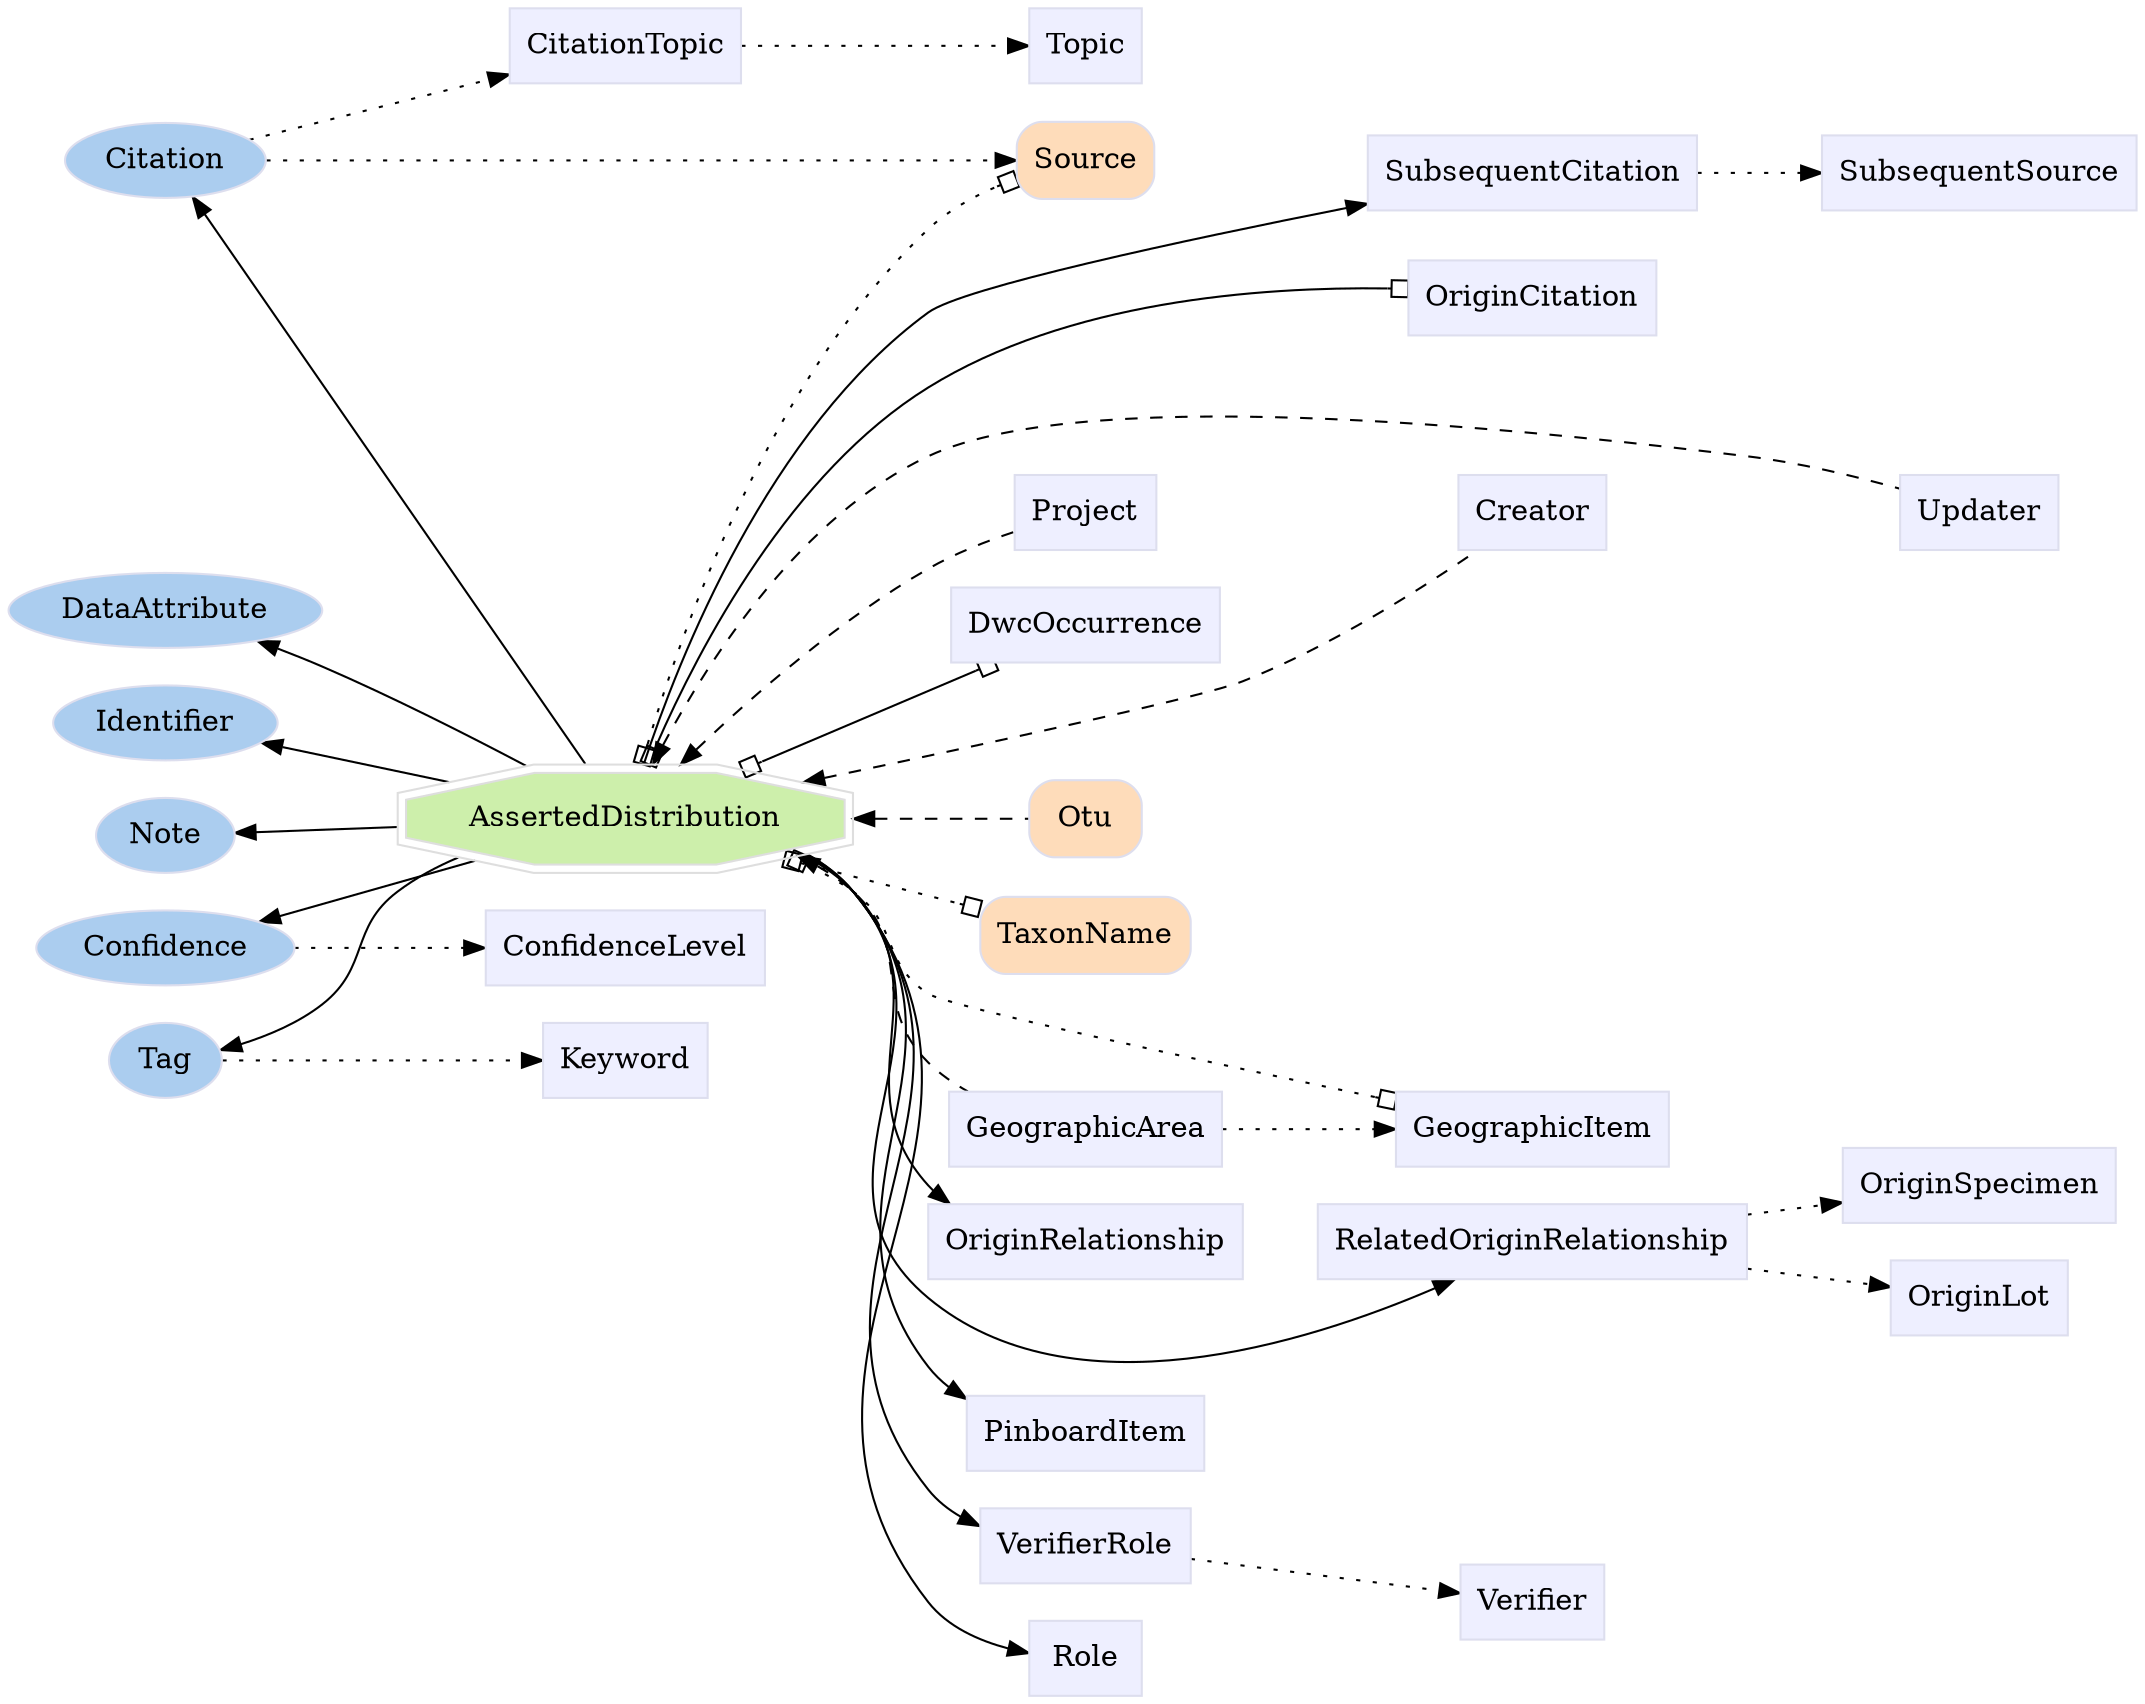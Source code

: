 digraph AssertedDistribution {
	graph [bb="0,0,848.79,809",
		label="",
		outputorder=edgesfirst,
		rankdir=LR
	];
	node [label="\N"];
	subgraph annotator_cluster {
		graph [rank=min];
		Citation	[color="#dddeee",
			fillcolor="#abcdef",
			group=annotator,
			height=0.5,
			href="/develop/Data/models.html#citation",
			label=Citation,
			pos="59.145,736",
			shape=oval,
			style=filled,
			target=_top,
			width=1.0832];
		Confidence	[color="#dddeee",
			fillcolor="#abcdef",
			group=annotator,
			height=0.5,
			href="/develop/Data/models.html#confidence",
			label=Confidence,
			pos="59.145,362",
			shape=oval,
			style=filled,
			target=_top,
			width=1.4082];
		DataAttribute	[color="#dddeee",
			fillcolor="#abcdef",
			group=annotator,
			height=0.5,
			href="/develop/Data/models.html#data-attribute",
			label=DataAttribute,
			pos="59.145,524",
			shape=oval,
			style=filled,
			target=_top,
			width=1.6429];
		Identifier	[color="#dddeee",
			fillcolor="#abcdef",
			group=annotator,
			height=0.5,
			href="/develop/Data/models.html#identifier",
			label=Identifier,
			pos="59.145,470",
			shape=oval,
			style=filled,
			target=_top,
			width=1.1916];
		Tag	[color="#dddeee",
			fillcolor="#abcdef",
			group=annotator,
			height=0.5,
			href="/develop/Data/models.html#tag",
			label=Tag,
			pos="59.145,308",
			shape=oval,
			style=filled,
			target=_top,
			width=0.75];
		Note	[color="#dddeee",
			fillcolor="#abcdef",
			group=annotator,
			height=0.5,
			href="/develop/Data/models.html#note",
			label=Note,
			pos="59.145,416",
			shape=oval,
			style=filled,
			target=_top,
			width=0.77632];
	}
	subgraph core {
		AssertedDistribution	[color="#dedede",
			fillcolor="#cdefab",
			group=target,
			height=0.61111,
			href="/develop/Data/models.html#asserted-distribution",
			label=AssertedDistribution,
			pos="249.04,420",
			shape=doubleoctagon,
			style=filled,
			target=_top,
			width=2.632];
		Source	[color="#dddeee",
			fillcolor="#fedcba",
			group=core,
			height=0.51389,
			href="/develop/Data/models.html#source",
			label=Source,
			pos="439.79,736",
			shape=Mrecord,
			style=filled,
			target=_top,
			width=0.75];
		Otu	[color="#dddeee",
			fillcolor="#fedcba",
			group=core,
			height=0.51389,
			href="/develop/Data/models.html#otu",
			label=Otu,
			pos="439.79,420",
			shape=Mrecord,
			style=filled,
			target=_top,
			width=0.75];
		TaxonName	[color="#dddeee",
			fillcolor="#fedcba",
			group=core,
			height=0.51389,
			href="/develop/Data/models.html#taxon-name",
			label=TaxonName,
			pos="439.79,365",
			shape=Mrecord,
			style=filled,
			target=_top,
			width=1.1667];
	}
	subgraph supporting {
		CitationTopic	[color="#dddeee",
			fillcolor="#eeefff",
			group=supporting,
			height=0.5,
			href="/develop/Data/models.html#citation-topic",
			label=CitationTopic,
			pos="249.04,791",
			shape=box,
			style=filled,
			target=_top,
			width=1.2778];
		ConfidenceLevel	[color="#dddeee",
			fillcolor="#eeefff",
			group=supporting,
			height=0.5,
			href="/develop/Data/models.html#confidence-level",
			label=ConfidenceLevel,
			pos="249.04,362",
			shape=box,
			style=filled,
			target=_top,
			width=1.5139];
		GeographicArea	[color="#dddeee",
			fillcolor="#eeefff",
			group=supporting,
			height=0.5,
			href="/develop/Data/models.html#geographic-area",
			label=GeographicArea,
			pos="439.79,272",
			shape=box,
			style=filled,
			target=_top,
			width=1.4722];
		GeographicItem	[color="#dddeee",
			fillcolor="#eeefff",
			group=supporting,
			height=0.5,
			href="/develop/Data/models.html#geographic-item",
			label=GeographicItem,
			pos="616.29,272",
			shape=box,
			style=filled,
			target=_top,
			width=1.4583];
		Keyword	[color="#dddeee",
			fillcolor="#eeefff",
			group=supporting,
			height=0.5,
			href="/develop/Data/models.html#keyword",
			label=Keyword,
			pos="249.04,308",
			shape=box,
			style=filled,
			target=_top,
			width=0.93056];
		RelatedOriginRelationship	[color="#dddeee",
			fillcolor="#eeefff",
			group=supporting,
			height=0.5,
			href="/develop/Data/models.html#related-origin-relationship",
			label=RelatedOriginRelationship,
			pos="616.29,218",
			shape=box,
			style=filled,
			target=_top,
			width=2.2361];
		OriginLot	[color="#dddeee",
			fillcolor="#eeefff",
			group=supporting,
			height=0.5,
			href="/develop/Data/models.html#origin-lot",
			label=OriginLot,
			pos="790.79,191",
			shape=box,
			style=filled,
			target=_top,
			width=0.98611];
		OriginRelationship	[color="#dddeee",
			fillcolor="#eeefff",
			group=supporting,
			height=0.5,
			href="/develop/Data/models.html#origin-relationship",
			label=OriginRelationship,
			pos="439.79,218",
			shape=box,
			style=filled,
			target=_top,
			width=1.6667];
		OriginSpecimen	[color="#dddeee",
			fillcolor="#eeefff",
			group=supporting,
			height=0.5,
			href="/develop/Data/models.html#origin-specimen",
			label=OriginSpecimen,
			pos="790.79,245",
			shape=box,
			style=filled,
			target=_top,
			width=1.4722];
		PinboardItem	[color="#dddeee",
			fillcolor="#eeefff",
			group=supporting,
			height=0.5,
			href="/develop/Data/models.html#pinboard-item",
			label=PinboardItem,
			pos="439.79,126",
			shape=box,
			style=filled,
			target=_top,
			width=1.2639];
		Role	[color="#dddeee",
			fillcolor="#eeefff",
			group=supporting,
			height=0.5,
			href="/develop/Data/models.html#role",
			label=Role,
			pos="439.79,18",
			shape=box,
			style=filled,
			target=_top,
			width=0.75];
		SubsequentCitation	[color="#dddeee",
			fillcolor="#eeefff",
			group=supporting,
			height=0.5,
			href="/develop/Data/models.html#subsequent-citation",
			label=SubsequentCitation,
			pos="616.29,730",
			shape=box,
			style=filled,
			target=_top,
			width=1.6944];
		SubsequentSource	[color="#dddeee",
			fillcolor="#eeefff",
			group=supporting,
			height=0.5,
			href="/develop/Data/models.html#subsequent-source",
			label=SubsequentSource,
			pos="790.79,730",
			shape=box,
			style=filled,
			target=_top,
			width=1.6111];
		Topic	[color="#dddeee",
			fillcolor="#eeefff",
			group=supporting,
			height=0.5,
			href="/develop/Data/models.html#topic",
			label=Topic,
			pos="439.79,791",
			shape=box,
			style=filled,
			target=_top,
			width=0.75];
		VerifierRole	[color="#dddeee",
			fillcolor="#eeefff",
			group=supporting,
			height=0.5,
			href="/develop/Data/models.html#verifier-role",
			label=VerifierRole,
			pos="439.79,72",
			shape=box,
			style=filled,
			target=_top,
			width=1.1528];
		Verifier	[color="#dddeee",
			fillcolor="#eeefff",
			group=supporting,
			height=0.5,
			href="/develop/Data/models.html#verifier",
			label=Verifier,
			pos="616.29,45",
			shape=box,
			style=filled,
			target=_top,
			width=0.79167];
		Creator	[color="#dddeee",
			fillcolor="#eeefff",
			group=supporting,
			height=0.5,
			href="/develop/Data/models.html#creator",
			label=Creator,
			pos="616.29,567",
			shape=box,
			style=filled,
			target=_top,
			width=0.79167];
		Project	[color="#dddeee",
			fillcolor="#eeefff",
			group=supporting,
			height=0.5,
			href="/develop/Data/models.html#project",
			label=Project,
			pos="439.79,567",
			shape=box,
			style=filled,
			target=_top,
			width=0.76389];
		Updater	[color="#dddeee",
			fillcolor="#eeefff",
			group=supporting,
			height=0.5,
			href="/develop/Data/models.html#updater",
			label=Updater,
			pos="790.79,567",
			shape=box,
			style=filled,
			target=_top,
			width=0.83333];
		DwcOccurrence	[color="#dddeee",
			fillcolor="#eeefff",
			group=supporting,
			height=0.5,
			href="/develop/Data/models.html#dwc-occurrence",
			label=DwcOccurrence,
			pos="439.79,513",
			shape=box,
			style=filled,
			target=_top,
			width=1.4444];
		OriginCitation	[color="#dddeee",
			fillcolor="#eeefff",
			group=supporting,
			height=0.5,
			href="/develop/Data/models.html#origin-citation",
			label=OriginCitation,
			pos="616.29,670",
			shape=box,
			style=filled,
			target=_top,
			width=1.3194];
	}
	Citation -> Source	[pos="e,412.78,736 98.184,736 171.32,736 330.65,736 402.44,736",
		style=dotted];
	Citation -> CitationTopic	[pos="e,202.81,777.76 92.445,745.45 120.02,753.53 160.28,765.31 192.94,774.87",
		style=dotted];
	Confidence -> ConfidenceLevel	[pos="e,194.32,362 110,362 132.74,362 159.93,362 184.15,362",
		style=dotted];
	Tag -> Keyword	[pos="e,215.52,308 86.271,308 117.02,308 168.51,308 205.14,308",
		style=dotted];
	AssertedDistribution -> Citation	[pos="e,70.514,718.56 234.78,442.31 200.98,499.15 111.75,649.21 75.641,709.94"];
	AssertedDistribution -> Confidence	[pos="e,98.168,373.74 190.08,402.11 163.68,393.96 132.82,384.43 107.8,376.71"];
	AssertedDistribution -> DataAttribute	[pos="e,93.33,509.29 213.07,442.06 187.26,458.01 151.08,479.71 118.29,497 113.31,499.63 108.02,502.27 102.74,504.82"];
	AssertedDistribution -> Identifier	[pos="e,95.929,460.48 184.62,436.88 158.74,443.76 129.4,451.57 105.71,457.87"];
	AssertedDistribution -> Tag	[pos="e,83.925,315.63 180.74,403.87 171.34,399.91 162.2,395.03 154.29,389 131.35,371.52 140.19,353.77 118.29,335 110.97,328.72 101.94,\
323.6 93.201,319.57"];
	AssertedDistribution -> Note	[pos="e,87.466,416.58 154.49,418.01 134.36,417.58 114.21,417.15 97.729,416.8"];
	AssertedDistribution -> Source	[arrowhead=obox,
		arrowtail=obox,
		dir=both,
		pos="s,255.13,442.14 e,412.55,725.74 257.65,451.96 272.53,508.59 310.25,627.66 379.79,703 386.4,710.16 394.92,716.14 403.42,720.96",
		style=dotted];
	AssertedDistribution -> Otu	[dir=back,
		pos="s,343.59,420 353.69,420 375.63,420 396.88,420 412.67,420",
		style=dashed];
	AssertedDistribution -> TaxonName	[arrowhead=obox,
		arrowtail=obox,
		dir=both,
		pos="s,310.02,402.52 e,397.77,376.95 319.91,399.64 342.53,393.05 367.17,385.87 388.12,379.77",
		style=dotted];
	AssertedDistribution -> GeographicArea	[dir=back,
		pos="s,319.85,404.5 329.04,399.73 334.36,396.65 339.35,393.09 343.79,389 373.96,361.19 352.21,334.37 379.79,304 384.65,298.65 390.61,\
294.02 396.86,290.06",
		style=dashed];
	AssertedDistribution -> GeographicItem	[arrowhead=obox,
		arrowtail=obox,
		dir=both,
		pos="s,317.25,403.74 e,563.75,284.25 326.4,399.56 332.55,396.5 338.44,393 343.79,389 366.3,372.16 356.87,353.27 379.79,337 394.16,326.8 \
489.15,302.44 554.01,286.61",
		style=dotted];
	AssertedDistribution -> RelatedOriginRelationship	[pos="e,580.8,199.92 323.08,404.89 330.88,400.8 338.05,395.6 343.79,389 402.47,321.5 311.12,248.31 379.79,191 433.48,146.19 519.65,172.76 \
571.53,195.7"];
	AssertedDistribution -> OriginRelationship	[pos="e,389.53,236.03 322.2,404.76 330.26,400.69 337.73,395.53 343.79,389 388.67,340.65 337.63,295.74 379.79,245 380.4,244.26 381.04,243.54 \
381.7,242.84"];
	AssertedDistribution -> PinboardItem	[pos="e,394.2,144.11 323.24,405.03 331.02,400.91 338.14,395.67 343.79,389 410.97,309.73 319.91,242.91 379.79,158 381.7,155.29 383.92,152.78 \
386.36,150.47"];
	AssertedDistribution -> Role	[pos="e,412.6,23.668 324.02,405.06 331.56,400.93 338.42,395.68 343.79,389 440.2,269.26 290.1,169.85 379.79,45 385.55,36.988 394.27,31.298 \
403.25,27.278"];
	AssertedDistribution -> SubsequentCitation	[pos="e,555.03,718.17 255.6,442.14 268.72,489.78 306.2,602.51 379.79,662 405.3,682.62 485.49,703.07 545.25,716.07"];
	AssertedDistribution -> VerifierRole	[pos="e,397.99,83.976 323.44,405.2 331.18,401.05 338.24,395.76 343.79,389 426.21,288.62 303,203.75 379.79,99 382.49,95.323 385.8,92.134 \
389.48,89.371"];
	AssertedDistribution -> Creator	[dir=back,
		pos="s,319.77,435.53 329.8,437.86 390.91,452.14 469.69,472.01 499.79,486 535.55,502.62 572.01,530.37 594.15,548.68",
		style=dashed];
	AssertedDistribution -> Project	[dir=back,
		pos="s,269.86,442.2 276.78,449.59 301.6,475.79 340.52,513.83 379.79,540 389.82,546.68 401.77,552.5 412.29,557",
		style=dashed];
	AssertedDistribution -> Updater	[dir=back,
		pos="s,258.57,442.02 262.65,451.39 281.25,492.88 320.39,564.2 379.79,594 509.06,658.86 690.74,604.05 760.73,578.44",
		style=dashed];
	AssertedDistribution -> DwcOccurrence	[arrowhead=obox,
		arrowtail=obox,
		dir=both,
		pos="s,292.87,441.1 e,402.17,494.96 302.03,445.61 330.58,459.68 365.68,476.98 393.16,490.52"];
	AssertedDistribution -> OriginCitation	[arrowhead=obox,
		arrowtail=obox,
		dir=both,
		pos="s,257.08,442.09 e,568.69,672.15 260.5,451.64 277.61,498.09 316.17,583.87 379.79,627 432.89,663 507.58,671.22 558.52,672.07"];
	Source -> SubsequentCitation	[pos="e,554.96,732.07 466.91,735.1 487.58,734.39 517.43,733.36 544.95,732.42",
		style=invis];
	Source -> OriginCitation	[pos="e,568.6,687.66 466.91,726.12 491.21,716.93 528.22,702.93 559.2,691.22",
		style=invis];
	CitationTopic -> Topic	[pos="e,412.56,791 295.25,791 328.03,791 371.79,791 402.34,791",
		style=dotted];
	GeographicArea -> GeographicItem	[pos="e,563.57,272 493.15,272 512.12,272 533.74,272 553.46,272",
		style=dotted];
	RelatedOriginRelationship -> OriginLot	[pos="e,755.25,196.41 696.98,205.53 713.46,202.95 730.26,200.32 744.96,198.02",
		style=dotted];
	RelatedOriginRelationship -> OriginSpecimen	[pos="e,737.55,236.82 696.98,230.47 707.2,232.07 717.54,233.69 727.43,235.24",
		style=dotted];
	OriginRelationship -> RelatedOriginRelationship	[pos="e,535.54,218 499.87,218 508.11,218 516.73,218 525.39,218",
		style=invis];
	Role -> Verifier	[pos="e,587.54,40.707 466.91,22.042 496.17,26.569 543.85,33.946 577.24,39.113",
		style=invis];
	SubsequentCitation -> SubsequentSource	[pos="e,732.68,730 677.62,730 692.15,730 707.75,730 722.57,730",
		style=dotted];
	VerifierRole -> Verifier	[pos="e,587.69,49.271 481.7,65.67 510.77,61.172 549.51,55.178 577.78,50.804",
		style=dotted];
	Creator -> Updater	[pos="e,760.7,567 645.01,567 673.5,567 718.13,567 750.31,567",
		style=invis];
	Project -> Creator	[pos="e,587.67,567 467.29,567 496.63,567 544.16,567 577.42,567",
		style=invis];
}
